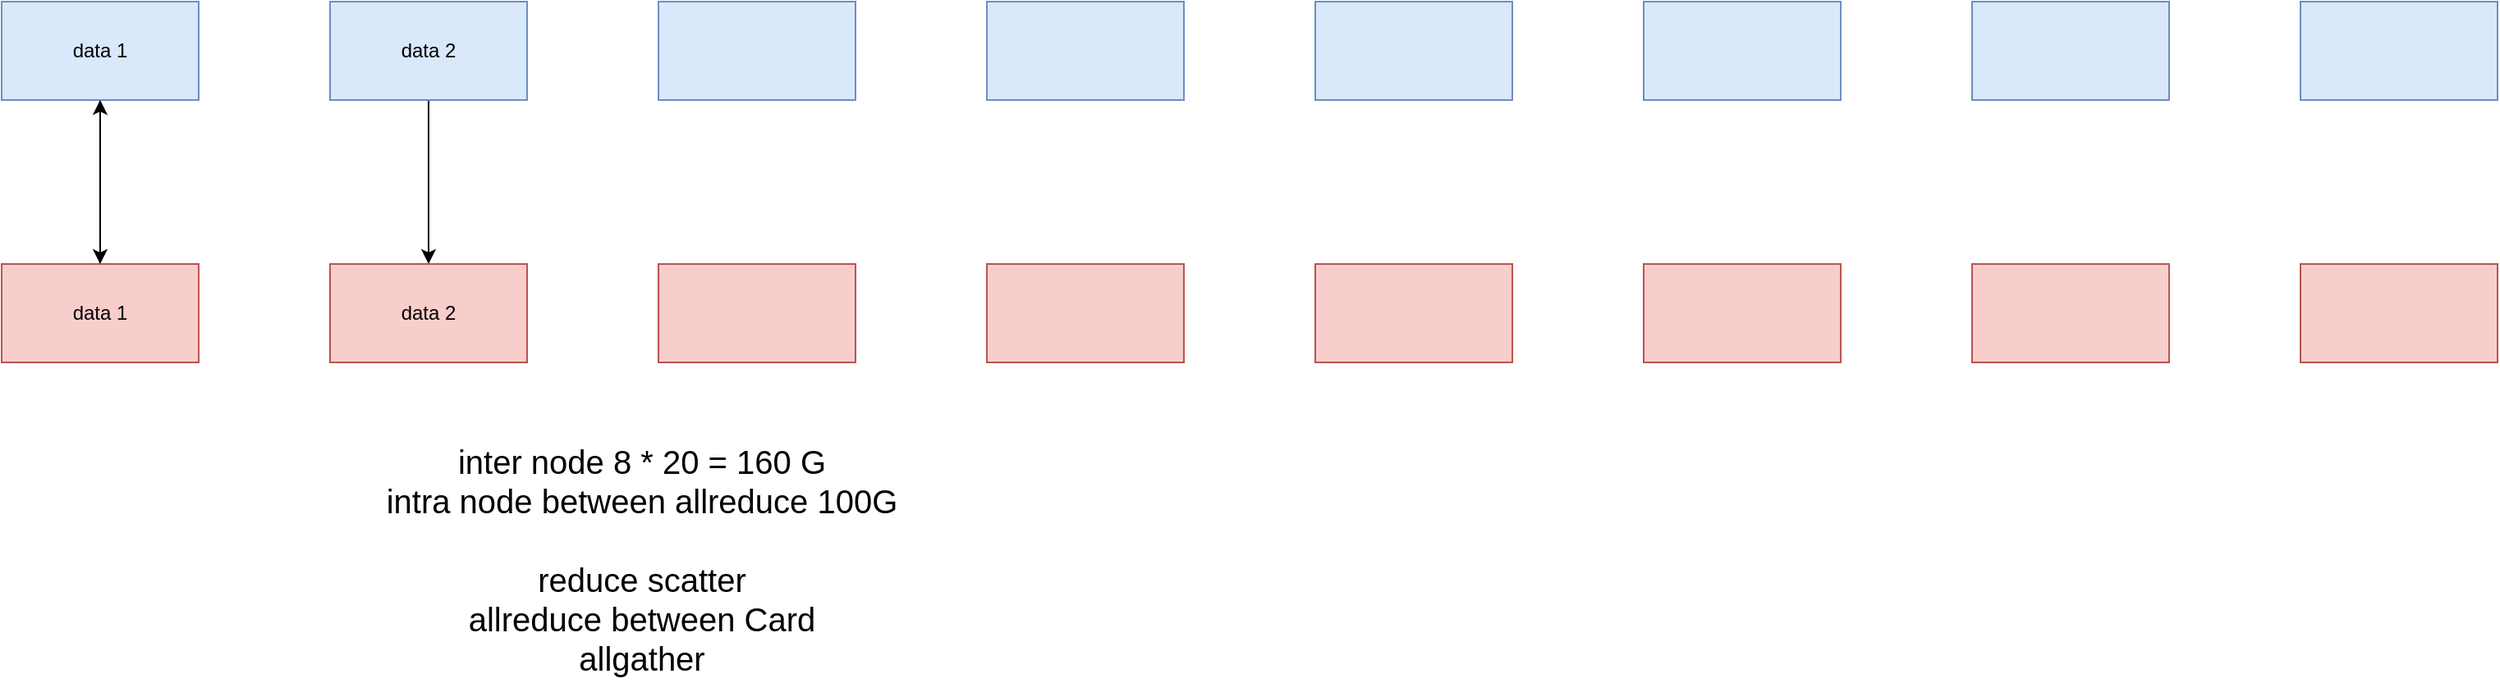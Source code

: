 <mxfile version="21.6.8" type="github">
  <diagram name="Page-1" id="o-YjU9TNyXKeBXpzGmhl">
    <mxGraphModel dx="1193" dy="763" grid="1" gridSize="10" guides="1" tooltips="1" connect="1" arrows="1" fold="1" page="1" pageScale="1" pageWidth="850" pageHeight="1100" math="0" shadow="0">
      <root>
        <mxCell id="0" />
        <mxCell id="1" parent="0" />
        <mxCell id="5uJH5khLb6-c7GbsjUA8-17" value="" style="edgeStyle=orthogonalEdgeStyle;rounded=0;orthogonalLoop=1;jettySize=auto;html=1;" edge="1" parent="1" source="5uJH5khLb6-c7GbsjUA8-1" target="5uJH5khLb6-c7GbsjUA8-9">
          <mxGeometry relative="1" as="geometry" />
        </mxCell>
        <mxCell id="5uJH5khLb6-c7GbsjUA8-1" value="data 1" style="rounded=0;whiteSpace=wrap;html=1;fillColor=#dae8fc;strokeColor=#6c8ebf;" vertex="1" parent="1">
          <mxGeometry x="120" y="140" width="120" height="60" as="geometry" />
        </mxCell>
        <mxCell id="5uJH5khLb6-c7GbsjUA8-19" value="" style="edgeStyle=orthogonalEdgeStyle;rounded=0;orthogonalLoop=1;jettySize=auto;html=1;" edge="1" parent="1" source="5uJH5khLb6-c7GbsjUA8-2" target="5uJH5khLb6-c7GbsjUA8-10">
          <mxGeometry relative="1" as="geometry" />
        </mxCell>
        <mxCell id="5uJH5khLb6-c7GbsjUA8-2" value="data 2" style="rounded=0;whiteSpace=wrap;html=1;fillColor=#dae8fc;strokeColor=#6c8ebf;" vertex="1" parent="1">
          <mxGeometry x="320" y="140" width="120" height="60" as="geometry" />
        </mxCell>
        <mxCell id="5uJH5khLb6-c7GbsjUA8-3" value="" style="rounded=0;whiteSpace=wrap;html=1;fillColor=#dae8fc;strokeColor=#6c8ebf;" vertex="1" parent="1">
          <mxGeometry x="520" y="140" width="120" height="60" as="geometry" />
        </mxCell>
        <mxCell id="5uJH5khLb6-c7GbsjUA8-4" value="" style="rounded=0;whiteSpace=wrap;html=1;fillColor=#dae8fc;strokeColor=#6c8ebf;" vertex="1" parent="1">
          <mxGeometry x="720" y="140" width="120" height="60" as="geometry" />
        </mxCell>
        <mxCell id="5uJH5khLb6-c7GbsjUA8-5" value="" style="rounded=0;whiteSpace=wrap;html=1;fillColor=#dae8fc;strokeColor=#6c8ebf;" vertex="1" parent="1">
          <mxGeometry x="920" y="140" width="120" height="60" as="geometry" />
        </mxCell>
        <mxCell id="5uJH5khLb6-c7GbsjUA8-6" value="" style="rounded=0;whiteSpace=wrap;html=1;fillColor=#dae8fc;strokeColor=#6c8ebf;" vertex="1" parent="1">
          <mxGeometry x="1120" y="140" width="120" height="60" as="geometry" />
        </mxCell>
        <mxCell id="5uJH5khLb6-c7GbsjUA8-7" value="" style="rounded=0;whiteSpace=wrap;html=1;fillColor=#dae8fc;strokeColor=#6c8ebf;" vertex="1" parent="1">
          <mxGeometry x="1320" y="140" width="120" height="60" as="geometry" />
        </mxCell>
        <mxCell id="5uJH5khLb6-c7GbsjUA8-8" value="" style="rounded=0;whiteSpace=wrap;html=1;fillColor=#dae8fc;strokeColor=#6c8ebf;" vertex="1" parent="1">
          <mxGeometry x="1520" y="140" width="120" height="60" as="geometry" />
        </mxCell>
        <mxCell id="5uJH5khLb6-c7GbsjUA8-18" value="" style="edgeStyle=orthogonalEdgeStyle;rounded=0;orthogonalLoop=1;jettySize=auto;html=1;" edge="1" parent="1" source="5uJH5khLb6-c7GbsjUA8-9" target="5uJH5khLb6-c7GbsjUA8-1">
          <mxGeometry relative="1" as="geometry" />
        </mxCell>
        <mxCell id="5uJH5khLb6-c7GbsjUA8-9" value="data 1" style="rounded=0;whiteSpace=wrap;html=1;fillColor=#f8cecc;strokeColor=#b85450;" vertex="1" parent="1">
          <mxGeometry x="120" y="300" width="120" height="60" as="geometry" />
        </mxCell>
        <mxCell id="5uJH5khLb6-c7GbsjUA8-10" value="data 2" style="rounded=0;whiteSpace=wrap;html=1;fillColor=#f8cecc;strokeColor=#b85450;" vertex="1" parent="1">
          <mxGeometry x="320" y="300" width="120" height="60" as="geometry" />
        </mxCell>
        <mxCell id="5uJH5khLb6-c7GbsjUA8-11" value="" style="rounded=0;whiteSpace=wrap;html=1;fillColor=#f8cecc;strokeColor=#b85450;" vertex="1" parent="1">
          <mxGeometry x="520" y="300" width="120" height="60" as="geometry" />
        </mxCell>
        <mxCell id="5uJH5khLb6-c7GbsjUA8-12" value="" style="rounded=0;whiteSpace=wrap;html=1;fillColor=#f8cecc;strokeColor=#b85450;" vertex="1" parent="1">
          <mxGeometry x="720" y="300" width="120" height="60" as="geometry" />
        </mxCell>
        <mxCell id="5uJH5khLb6-c7GbsjUA8-13" value="" style="rounded=0;whiteSpace=wrap;html=1;fillColor=#f8cecc;strokeColor=#b85450;" vertex="1" parent="1">
          <mxGeometry x="920" y="300" width="120" height="60" as="geometry" />
        </mxCell>
        <mxCell id="5uJH5khLb6-c7GbsjUA8-14" value="" style="rounded=0;whiteSpace=wrap;html=1;fillColor=#f8cecc;strokeColor=#b85450;" vertex="1" parent="1">
          <mxGeometry x="1120" y="300" width="120" height="60" as="geometry" />
        </mxCell>
        <mxCell id="5uJH5khLb6-c7GbsjUA8-15" value="" style="rounded=0;whiteSpace=wrap;html=1;fillColor=#f8cecc;strokeColor=#b85450;" vertex="1" parent="1">
          <mxGeometry x="1320" y="300" width="120" height="60" as="geometry" />
        </mxCell>
        <mxCell id="5uJH5khLb6-c7GbsjUA8-16" value="" style="rounded=0;whiteSpace=wrap;html=1;fillColor=#f8cecc;strokeColor=#b85450;" vertex="1" parent="1">
          <mxGeometry x="1520" y="300" width="120" height="60" as="geometry" />
        </mxCell>
        <mxCell id="5uJH5khLb6-c7GbsjUA8-22" value="&lt;font style=&quot;font-size: 20px;&quot;&gt;inter node 8 * 20 = 160 G&lt;br&gt;intra node between allreduce 100G&lt;br&gt;&lt;br&gt;reduce scatter&lt;br&gt;allreduce between Card&lt;br&gt;allgather&lt;/font&gt;" style="text;html=1;strokeColor=none;fillColor=none;align=center;verticalAlign=middle;whiteSpace=wrap;rounded=0;" vertex="1" parent="1">
          <mxGeometry x="320" y="400" width="380" height="160" as="geometry" />
        </mxCell>
      </root>
    </mxGraphModel>
  </diagram>
</mxfile>
